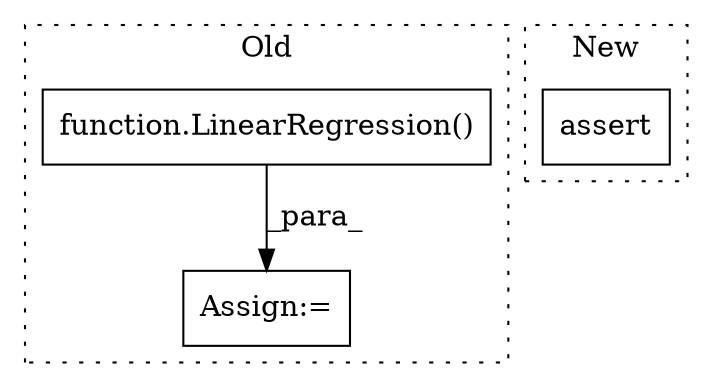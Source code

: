 digraph G {
subgraph cluster0 {
1 [label="function.LinearRegression()" a="75" s="972" l="49" shape="box"];
3 [label="Assign:=" a="68" s="969" l="3" shape="box"];
label = "Old";
style="dotted";
}
subgraph cluster1 {
2 [label="assert" a="65" s="915" l="7" shape="box"];
label = "New";
style="dotted";
}
1 -> 3 [label="_para_"];
}